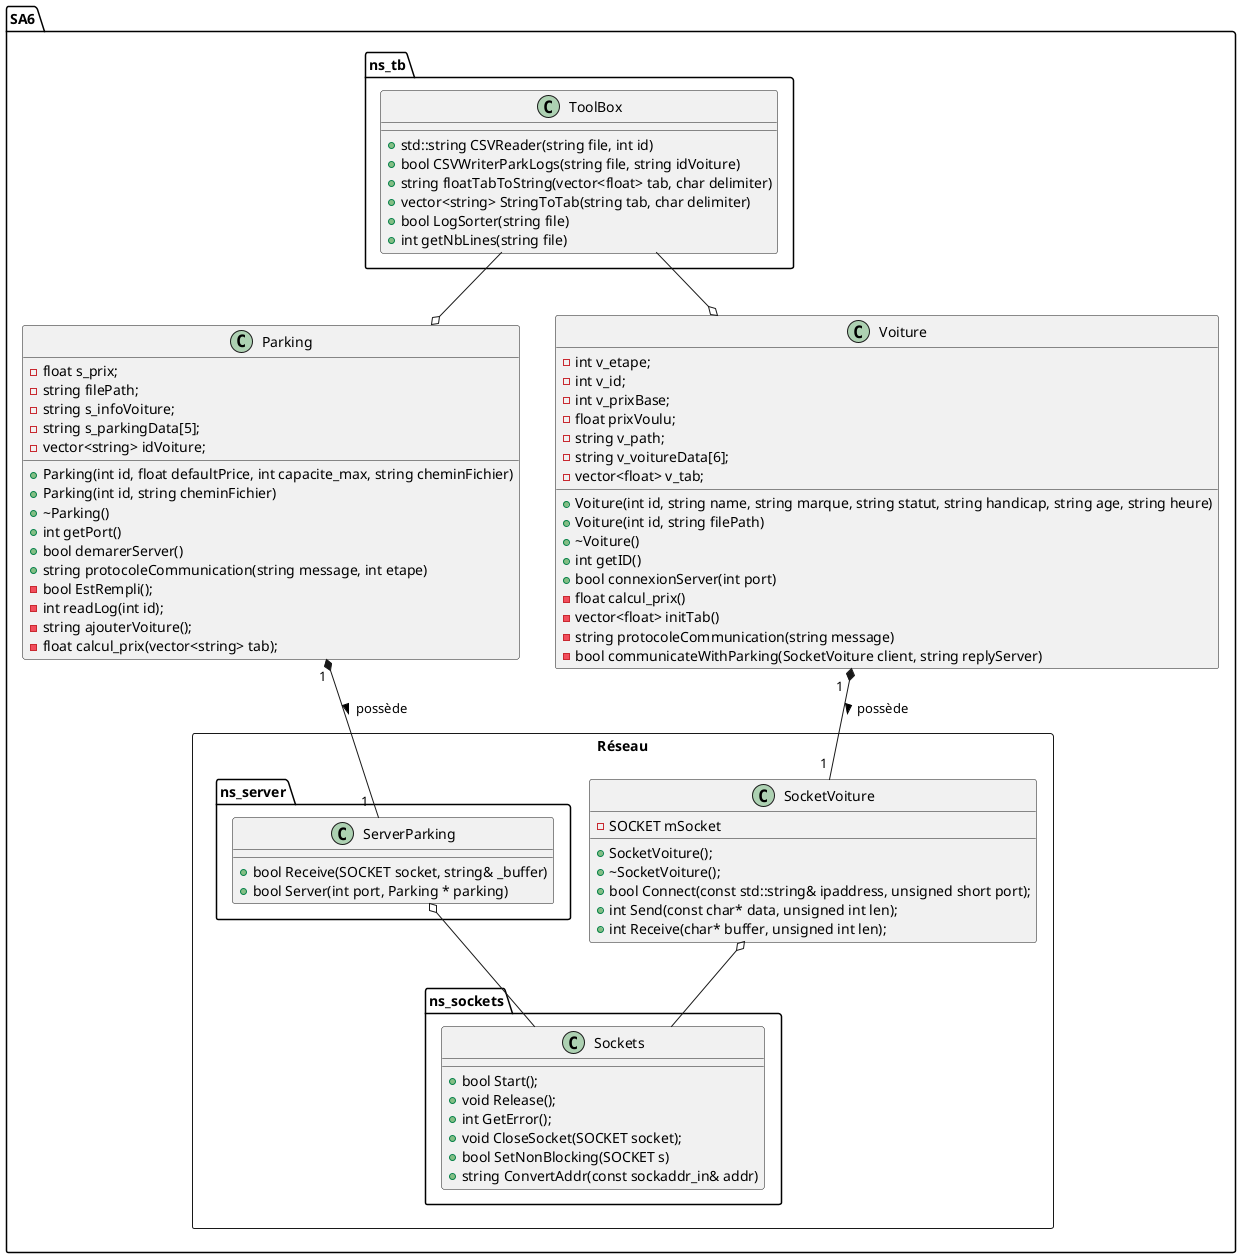 @startuml SA6_uml

package SA6 {

    package ns_tb {
        class ToolBox {
            + std::string CSVReader(string file, int id)
            + bool CSVWriterParkLogs(string file, string idVoiture)
            + string floatTabToString(vector<float> tab, char delimiter)
            + vector<string> StringToTab(string tab, char delimiter)
            + bool LogSorter(string file)
            + int getNbLines(string file)
        }
    }
    
    class Parking {
        - float s_prix;
        - string filePath;
        - string s_infoVoiture;
        - string s_parkingData[5];
        - vector<string> idVoiture;

        + Parking(int id, float defaultPrice, int capacite_max, string cheminFichier)
        + Parking(int id, string cheminFichier)
        + ~Parking()
        + int getPort()
        + bool demarerServer()
        + string protocoleCommunication(string message, int etape)
        - bool EstRempli();
        - int readLog(int id);
        - string ajouterVoiture();
        - float calcul_prix(vector<string> tab);
    }

    Class Voiture {
        - int v_etape;
        - int v_id;
        - int v_prixBase;
        - float prixVoulu;
        - string v_path;
        - string v_voitureData[6];
        - vector<float> v_tab;
        
        + Voiture(int id, string name, string marque, string statut, string handicap, string age, string heure)
        + Voiture(int id, string filePath)
        + ~Voiture()
        + int getID()
        + bool connexionServer(int port)
        - float calcul_prix()
        - vector<float> initTab()
        - string protocoleCommunication(string message)
        - bool communicateWithParking(SocketVoiture client, string replyServer)
    }

    package Réseau <<Rectangle>> {

        package ns_server {
            Class ServerParking {
                + bool Receive(SOCKET socket, string& _buffer)
                + bool Server(int port, Parking * parking)
            }
        }

        Class SocketVoiture {
            - SOCKET mSocket

            + SocketVoiture();
            + ~SocketVoiture();
            + bool Connect(const std::string& ipaddress, unsigned short port);
            + int Send(const char* data, unsigned int len);
            + int Receive(char* buffer, unsigned int len);		
        }

        package ns_sockets{

            Class Sockets {

                + bool Start();
                + void Release();
                + int GetError();
                + void CloseSocket(SOCKET socket);
                + bool SetNonBlocking(SOCKET s)
                + string ConvertAddr(const sockaddr_in& addr)    
            }
        }
    }
}

ToolBox --o Voiture
ToolBox --o Parking

Parking "1 " *-- "1  " ServerParking : > possède
Voiture "1  " *-- "1 " SocketVoiture : possède >

SocketVoiture o-- Sockets
ServerParking o-- Sockets


@enduml
